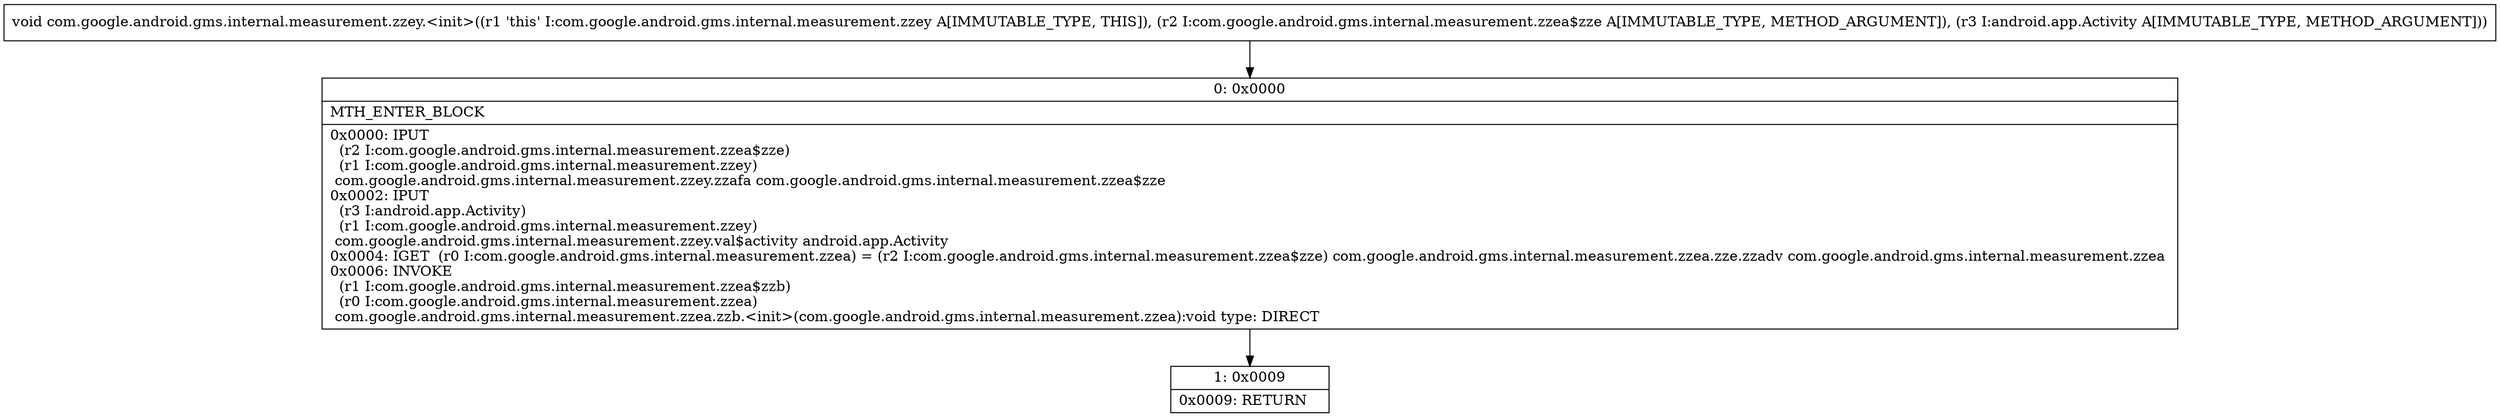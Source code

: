 digraph "CFG forcom.google.android.gms.internal.measurement.zzey.\<init\>(Lcom\/google\/android\/gms\/internal\/measurement\/zzea$zze;Landroid\/app\/Activity;)V" {
Node_0 [shape=record,label="{0\:\ 0x0000|MTH_ENTER_BLOCK\l|0x0000: IPUT  \l  (r2 I:com.google.android.gms.internal.measurement.zzea$zze)\l  (r1 I:com.google.android.gms.internal.measurement.zzey)\l com.google.android.gms.internal.measurement.zzey.zzafa com.google.android.gms.internal.measurement.zzea$zze \l0x0002: IPUT  \l  (r3 I:android.app.Activity)\l  (r1 I:com.google.android.gms.internal.measurement.zzey)\l com.google.android.gms.internal.measurement.zzey.val$activity android.app.Activity \l0x0004: IGET  (r0 I:com.google.android.gms.internal.measurement.zzea) = (r2 I:com.google.android.gms.internal.measurement.zzea$zze) com.google.android.gms.internal.measurement.zzea.zze.zzadv com.google.android.gms.internal.measurement.zzea \l0x0006: INVOKE  \l  (r1 I:com.google.android.gms.internal.measurement.zzea$zzb)\l  (r0 I:com.google.android.gms.internal.measurement.zzea)\l com.google.android.gms.internal.measurement.zzea.zzb.\<init\>(com.google.android.gms.internal.measurement.zzea):void type: DIRECT \l}"];
Node_1 [shape=record,label="{1\:\ 0x0009|0x0009: RETURN   \l}"];
MethodNode[shape=record,label="{void com.google.android.gms.internal.measurement.zzey.\<init\>((r1 'this' I:com.google.android.gms.internal.measurement.zzey A[IMMUTABLE_TYPE, THIS]), (r2 I:com.google.android.gms.internal.measurement.zzea$zze A[IMMUTABLE_TYPE, METHOD_ARGUMENT]), (r3 I:android.app.Activity A[IMMUTABLE_TYPE, METHOD_ARGUMENT])) }"];
MethodNode -> Node_0;
Node_0 -> Node_1;
}

